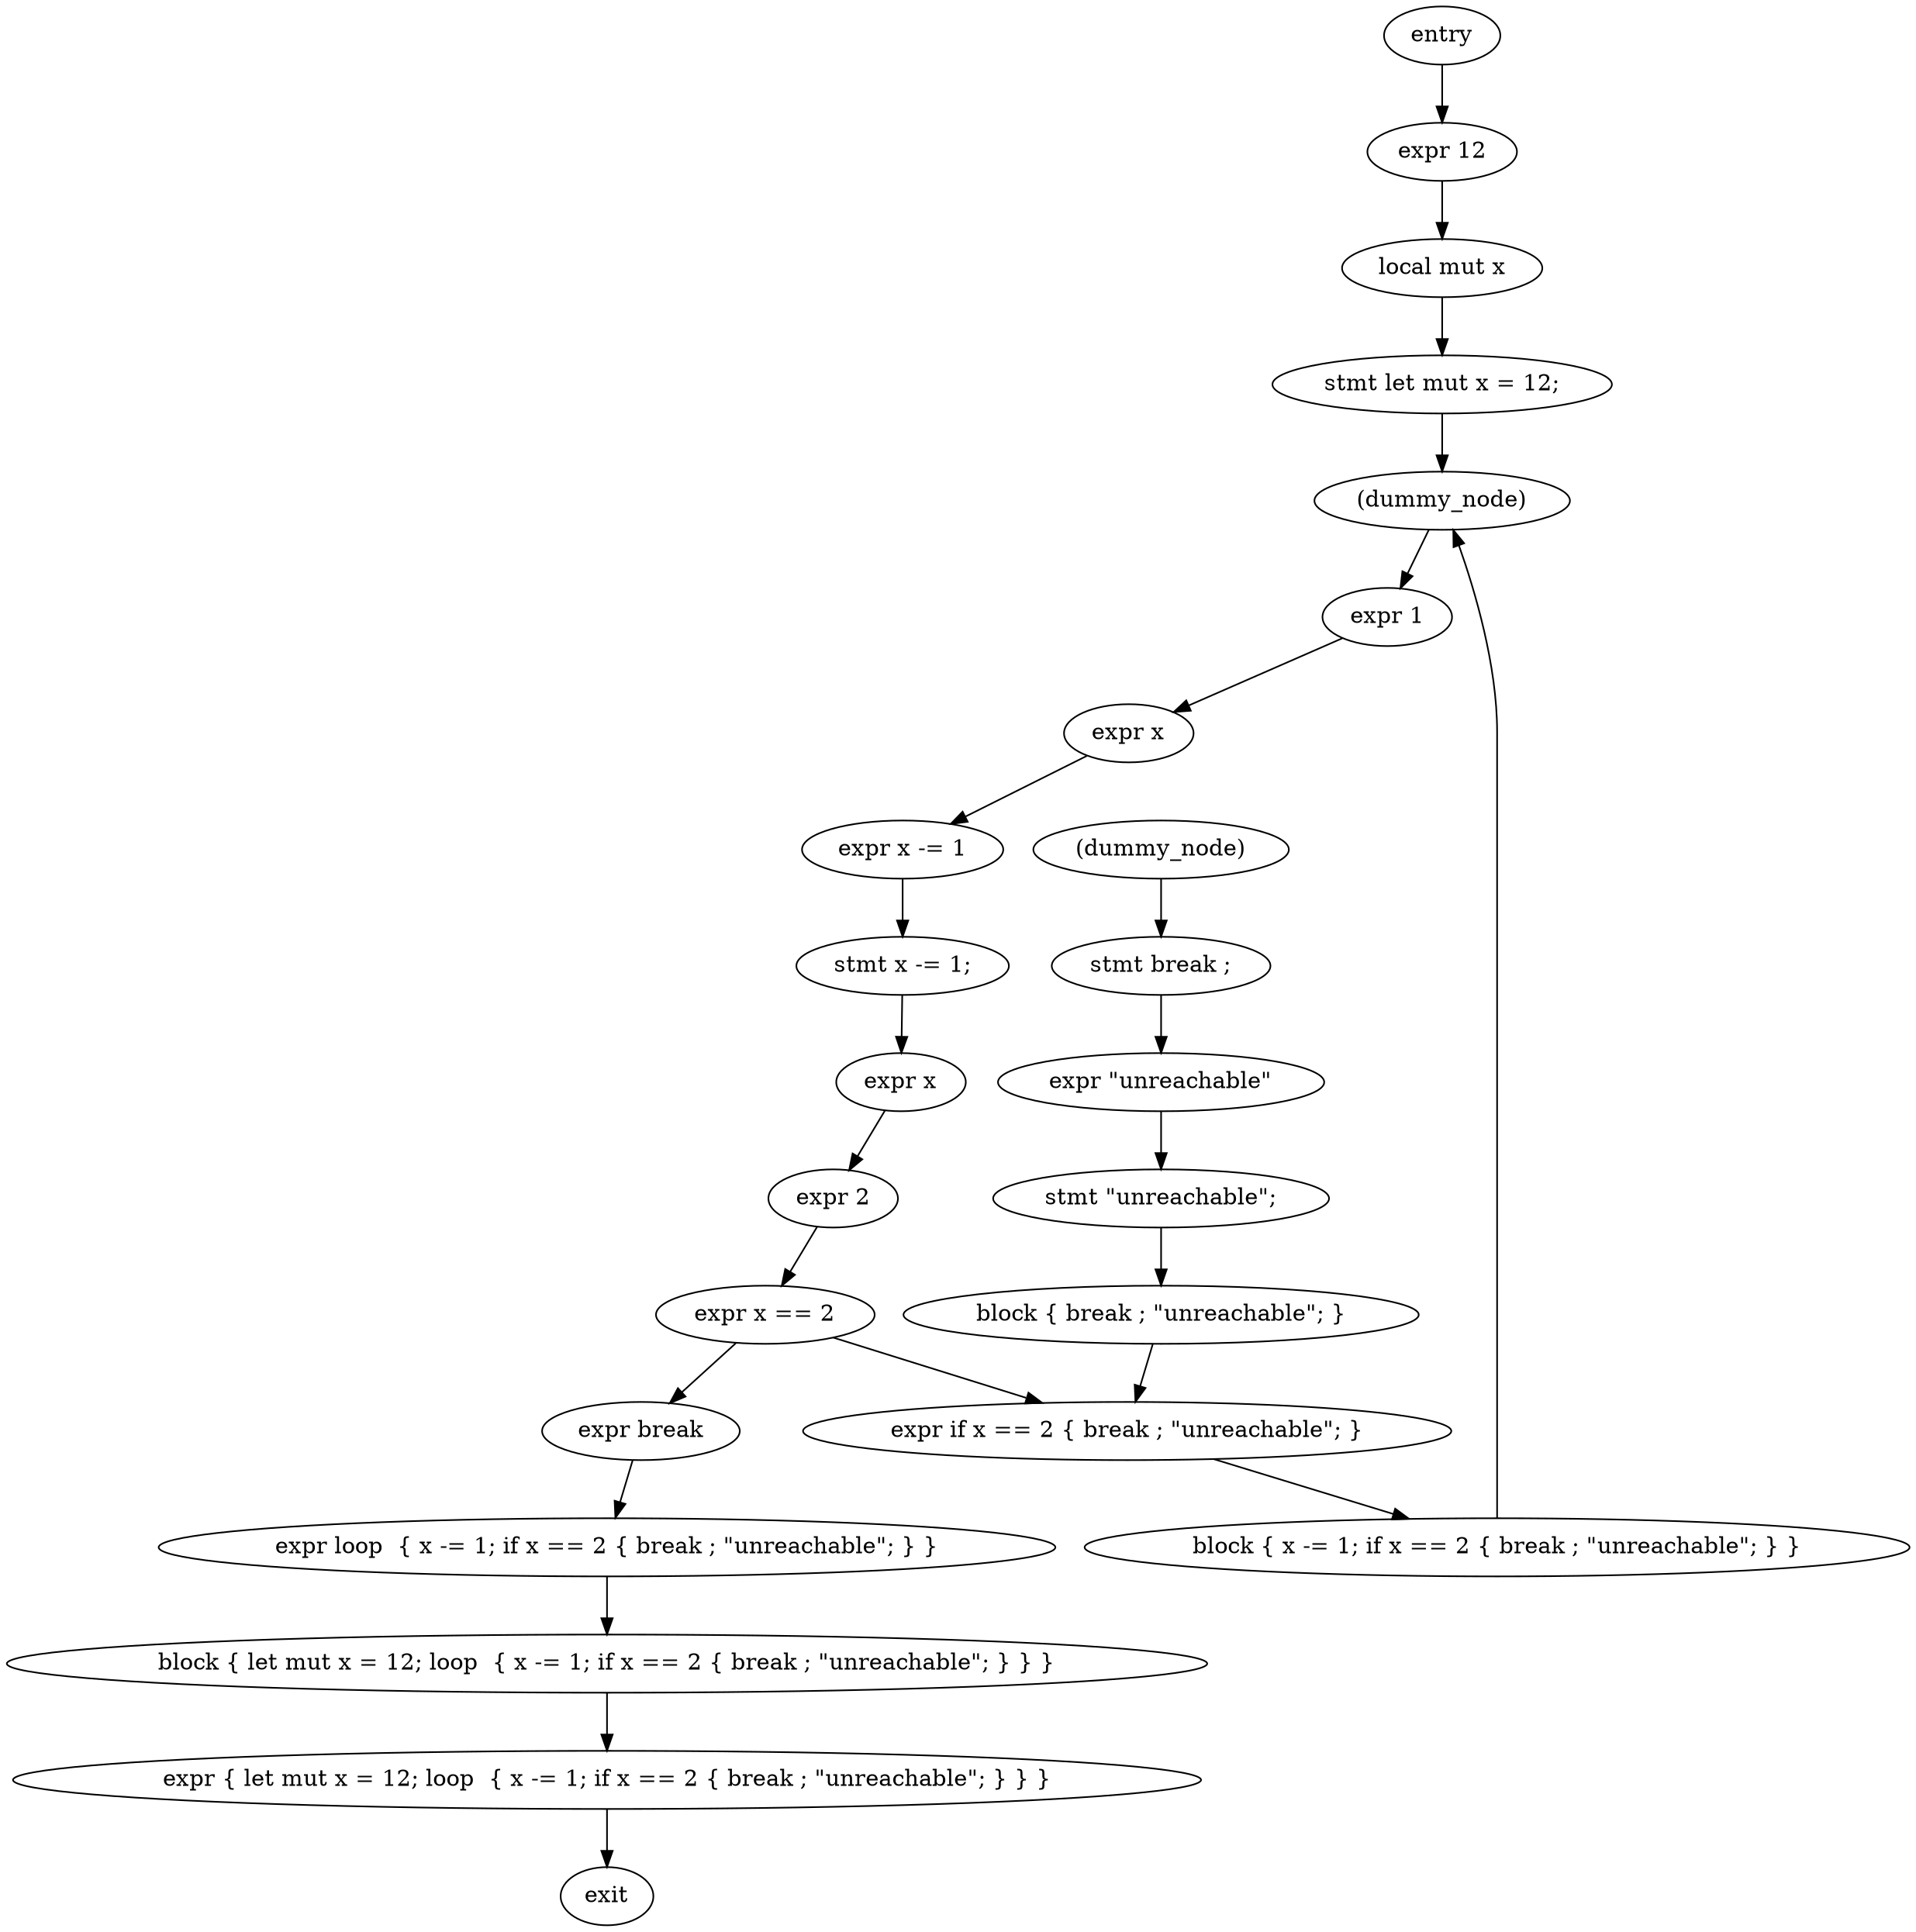 digraph block {
    N0[label="entry"];
    N1[label="exit"];
    N2[label="expr 12"];
    N3[label="local mut x"];
    N4[label="stmt let mut x = 12;"];
    N5[label="(dummy_node)"];
    N6[label="expr loop  { x -= 1; if x == 2 { break ; \"unreachable\"; } }"];
    N7[label="expr 1"];
    N8[label="expr x"];
    N9[label="expr x -= 1"];
    N10[label="stmt x -= 1;"];
    N11[label="expr x"];
    N12[label="expr 2"];
    N13[label="expr x == 2"];
    N14[label="expr break"];
    N15[label="(dummy_node)"];
    N16[label="stmt break ;"];
    N17[label="expr \"unreachable\""];
    N18[label="stmt \"unreachable\";"];
    N19[label="block { break ; \"unreachable\"; }"];
    N20[label="expr if x == 2 { break ; \"unreachable\"; }"];
    N21[label="block { x -= 1; if x == 2 { break ; \"unreachable\"; } }"];
    N22[label="block { let mut x = 12; loop  { x -= 1; if x == 2 { break ; \"unreachable\"; } } }"];
    N23[label="expr { let mut x = 12; loop  { x -= 1; if x == 2 { break ; \"unreachable\"; } } }"];
    N0 -> N2;
    N2 -> N3;
    N3 -> N4;
    N4 -> N5;
    N5 -> N7;
    N7 -> N8;
    N8 -> N9;
    N9 -> N10;
    N10 -> N11;
    N11 -> N12;
    N12 -> N13;
    N13 -> N14;
    N14 -> N6;
    N15 -> N16;
    N16 -> N17;
    N17 -> N18;
    N18 -> N19;
    N13 -> N20;
    N19 -> N20;
    N20 -> N21;
    N21 -> N5;
    N6 -> N22;
    N22 -> N23;
    N23 -> N1;
}
